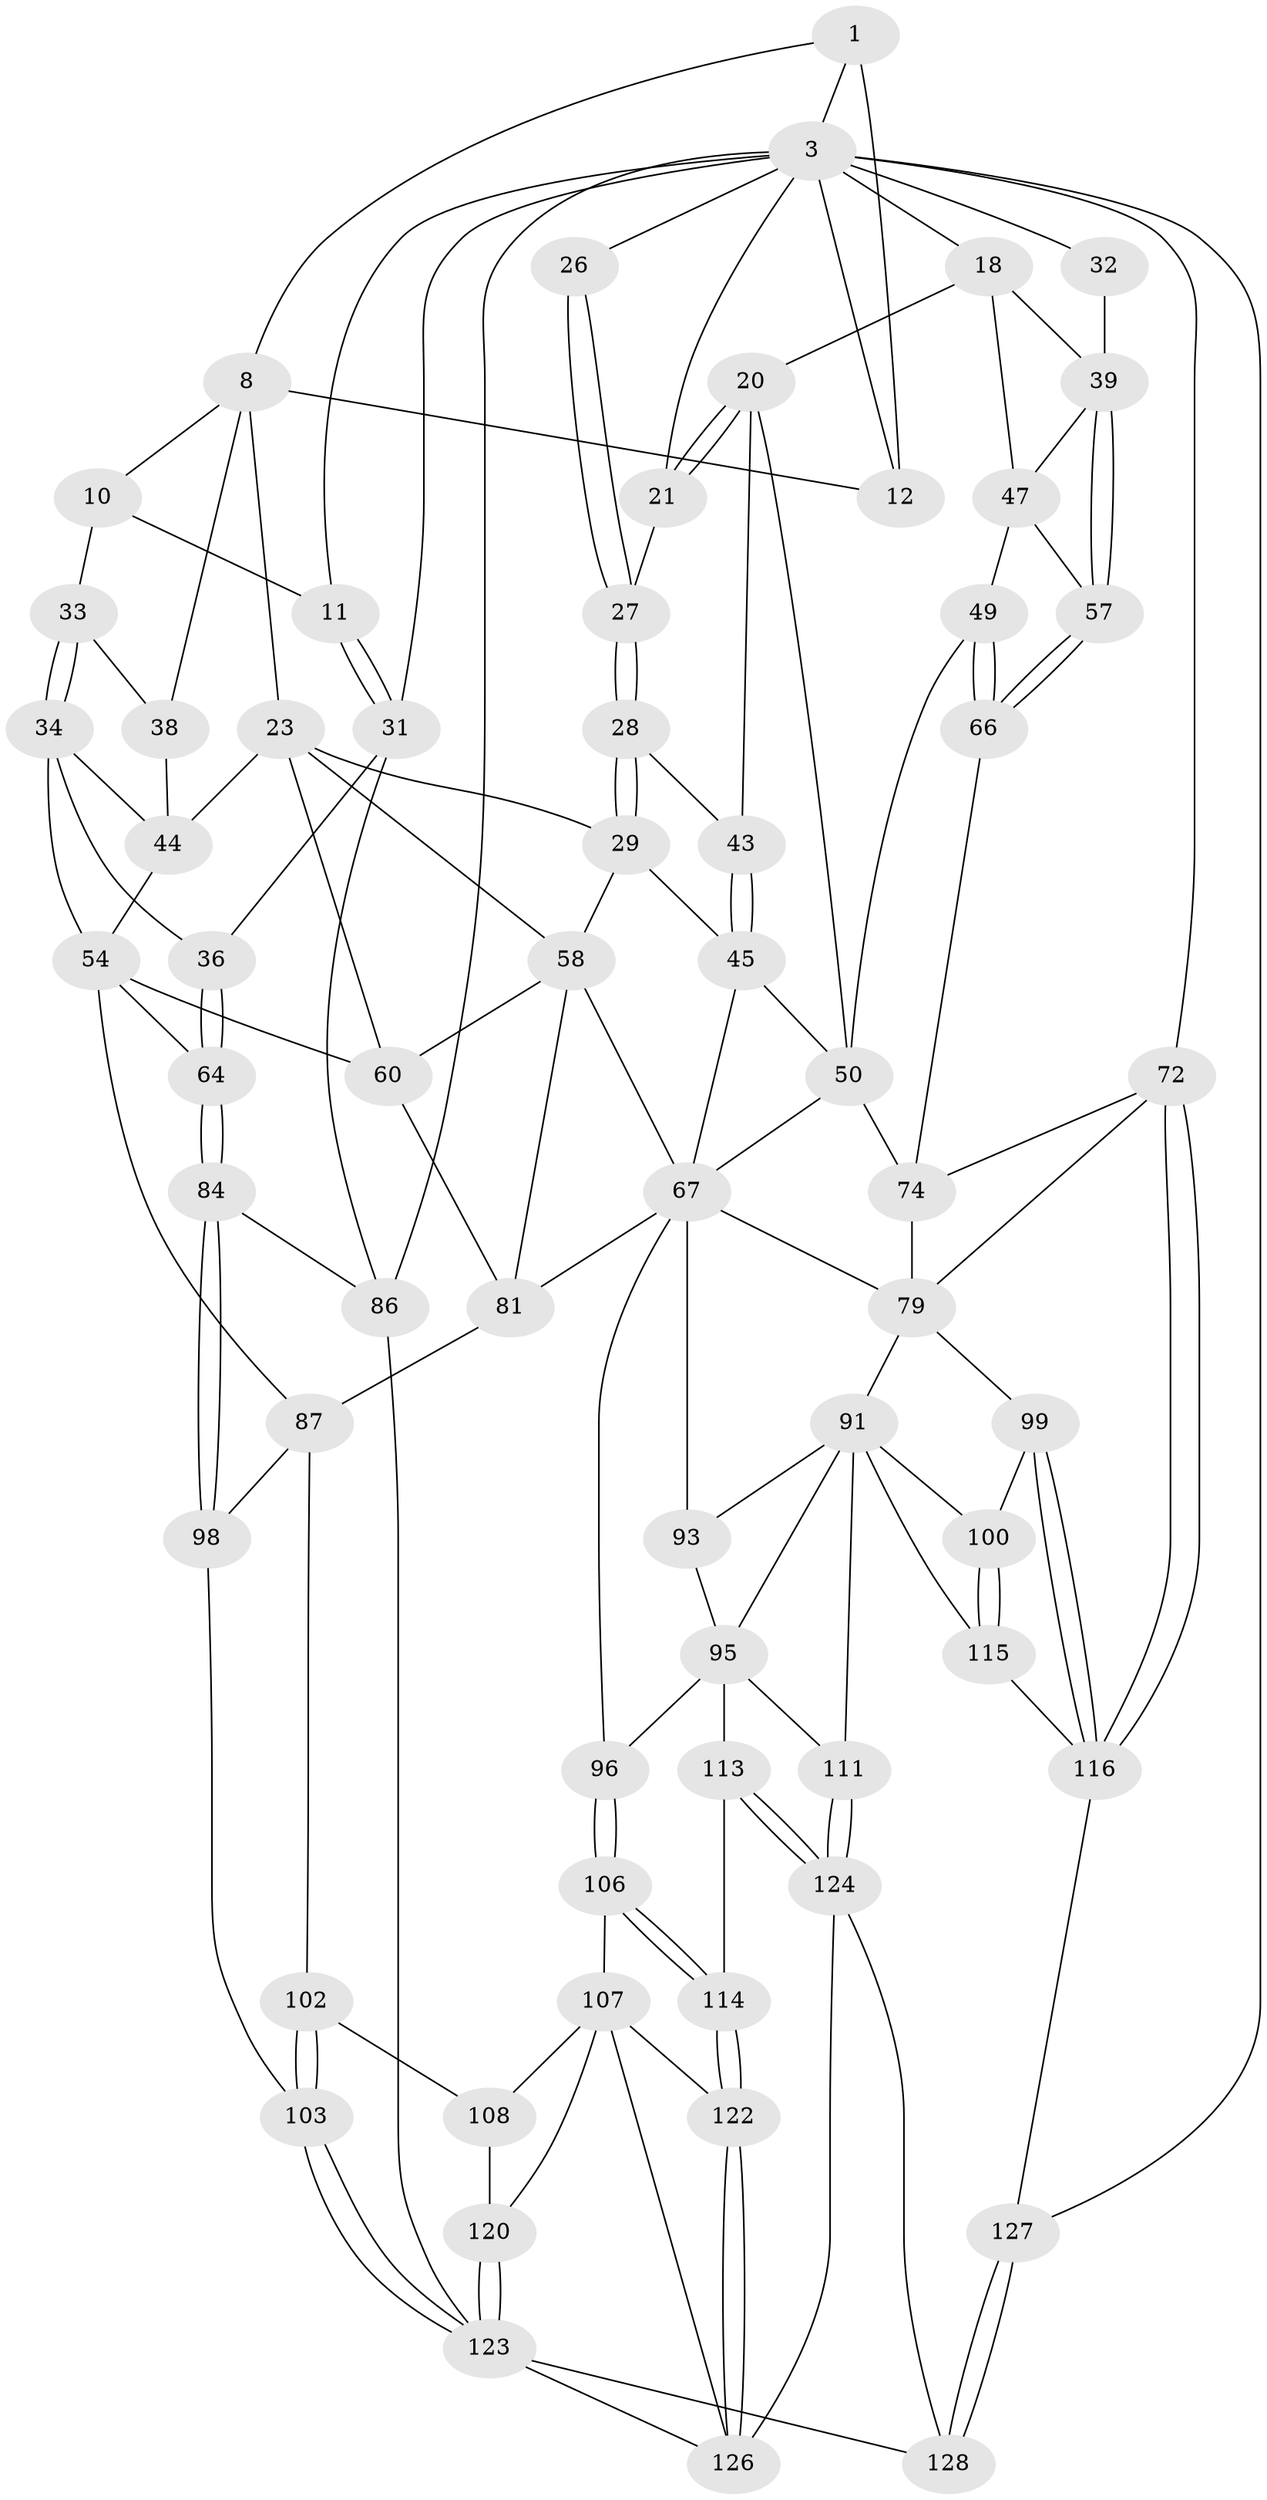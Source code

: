 // original degree distribution, {3: 0.015267175572519083, 4: 0.2366412213740458, 6: 0.21374045801526717, 5: 0.5343511450381679}
// Generated by graph-tools (version 1.1) at 2025/16/03/09/25 04:16:59]
// undirected, 65 vertices, 148 edges
graph export_dot {
graph [start="1"]
  node [color=gray90,style=filled];
  1 [pos="+0.38634642731157176+0",super="+2+7"];
  3 [pos="+0.7244295398721898+0",super="+4+15"];
  8 [pos="+0.38567125670266483+0",super="+14+9"];
  10 [pos="+0.1638608164152848+0.04039248289301062"];
  11 [pos="+0.159280913389983+0"];
  12 [pos="+0.5064199617079161+0.058712038612521285",super="+13"];
  18 [pos="+0.8875177799057301+0.13862989684159224",super="+19"];
  20 [pos="+0.7665091398936708+0.17571068773044238",super="+42"];
  21 [pos="+0.7421263072207797+0.1568158814273716"];
  23 [pos="+0.3426534605795235+0.20723249439811864",super="+24+30"];
  26 [pos="+0.5627176225271576+0.14113463767110085"];
  27 [pos="+0.5596099662410019+0.1580140767690116",super="+37"];
  28 [pos="+0.5131859938877865+0.22643613606900814",super="+41"];
  29 [pos="+0.46003177126655037+0.2766594268455789",super="+46"];
  31 [pos="+0+0.11138608431679493"];
  32 [pos="+1+0"];
  33 [pos="+0.08865122057547802+0.13137270131323364"];
  34 [pos="+0.013545187936087059+0.17910356772671884",super="+35"];
  36 [pos="+0+0.22417713487358706"];
  38 [pos="+0.18869473517948057+0.2281616043257875"];
  39 [pos="+1+0.10352915265978212",super="+40"];
  43 [pos="+0.6460527215319068+0.24305161737708517"];
  44 [pos="+0.15469457868829142+0.2615042964258673",super="+53"];
  45 [pos="+0.6385515332560019+0.3841916098937839",super="+56"];
  47 [pos="+0.8971974518093837+0.25598518846865687",super="+48"];
  49 [pos="+0.8697305819769916+0.3774942680342993"];
  50 [pos="+0.8544231940903656+0.3962004420658526",super="+51+77"];
  54 [pos="+0.11356339515149658+0.32365673385316257",super="+62"];
  57 [pos="+1+0.32101964384683734"];
  58 [pos="+0.3794664030641494+0.3585423209605231",super="+59+65"];
  60 [pos="+0.22921631414893423+0.4431593801832517",super="+61"];
  64 [pos="+0+0.4748001412219728"];
  66 [pos="+1+0.46110521537973526"];
  67 [pos="+0.668341550439503+0.43799944930719775",super="+76+68"];
  72 [pos="+1+1",super="+73"];
  74 [pos="+1+0.6389463080901987",super="+78+75"];
  79 [pos="+0.8622083426380545+0.6233901611105428",super="+80+97"];
  81 [pos="+0.3783852316071415+0.5791574781402572",super="+89+82"];
  84 [pos="+0+0.7800558051921258",super="+85"];
  86 [pos="+0+1"];
  87 [pos="+0.17165346396537107+0.6725719708464039",super="+88+90"];
  91 [pos="+0.7230513621179928+0.6996546537605662",super="+101+92"];
  93 [pos="+0.5945926892802754+0.602317929511271"];
  95 [pos="+0.5465956463481081+0.7554970724038409",super="+105"];
  96 [pos="+0.5037052979961079+0.7599923393335445"];
  98 [pos="+0.10669362880289328+0.7388084633254332",super="+104"];
  99 [pos="+0.869284693728262+0.8079151620914573"];
  100 [pos="+0.8682166793601818+0.8079622089526449"];
  102 [pos="+0.31702654331871155+0.8047835150373219"];
  103 [pos="+0.22107235919471527+0.9105057227950369"];
  106 [pos="+0.4876601468224203+0.816210183089283"];
  107 [pos="+0.4862332011460978+0.817509713067112",super="+118"];
  108 [pos="+0.46689530759745157+0.8189469777260026",super="+109+121"];
  111 [pos="+0.7185394603635299+0.8714017018742621"];
  113 [pos="+0.6061428238746605+0.8641194188588537"];
  114 [pos="+0.5790314297172238+0.8671420639365282"];
  115 [pos="+0.825174736185811+0.9492577637424839"];
  116 [pos="+0.9152865767697789+0.8585532685922822",super="+117"];
  120 [pos="+0.40157096825320304+0.9480791999812996"];
  122 [pos="+0.5487177788984974+0.9166835008086937"];
  123 [pos="+0.24184058438178713+0.9659649533842143",super="+130"];
  124 [pos="+0.6684461071073841+1",super="+125"];
  126 [pos="+0.5644945135238957+0.9670961785906949",super="+129"];
  127 [pos="+0.847521880952881+1"];
  128 [pos="+0.730498184803861+1"];
  1 -- 3;
  1 -- 12 [weight=2];
  1 -- 8;
  3 -- 32 [weight=2];
  3 -- 72;
  3 -- 11;
  3 -- 18;
  3 -- 86;
  3 -- 31;
  3 -- 127;
  3 -- 26 [weight=2];
  3 -- 12;
  3 -- 21;
  8 -- 23 [weight=2];
  8 -- 10;
  8 -- 38;
  8 -- 12;
  10 -- 11;
  10 -- 33;
  11 -- 31;
  11 -- 31;
  18 -- 39;
  18 -- 20;
  18 -- 47;
  20 -- 21;
  20 -- 21;
  20 -- 50;
  20 -- 43;
  21 -- 27;
  23 -- 60;
  23 -- 58;
  23 -- 29;
  23 -- 44;
  26 -- 27;
  26 -- 27;
  27 -- 28 [weight=2];
  27 -- 28;
  28 -- 29;
  28 -- 29;
  28 -- 43;
  29 -- 45;
  29 -- 58;
  31 -- 36;
  31 -- 86;
  32 -- 39;
  33 -- 34;
  33 -- 34;
  33 -- 38;
  34 -- 44;
  34 -- 36;
  34 -- 54;
  36 -- 64;
  36 -- 64;
  38 -- 44;
  39 -- 57;
  39 -- 57;
  39 -- 47;
  43 -- 45;
  43 -- 45;
  44 -- 54;
  45 -- 50;
  45 -- 67;
  47 -- 49;
  47 -- 57;
  49 -- 50;
  49 -- 66;
  49 -- 66;
  50 -- 67;
  50 -- 74 [weight=2];
  54 -- 64;
  54 -- 60;
  54 -- 87;
  57 -- 66;
  57 -- 66;
  58 -- 60;
  58 -- 81 [weight=2];
  58 -- 67;
  60 -- 81;
  64 -- 84;
  64 -- 84;
  66 -- 74;
  67 -- 79;
  67 -- 96;
  67 -- 93;
  67 -- 81;
  72 -- 116;
  72 -- 116;
  72 -- 74;
  72 -- 79;
  74 -- 79;
  79 -- 91;
  79 -- 99;
  81 -- 87 [weight=2];
  84 -- 98 [weight=2];
  84 -- 98;
  84 -- 86;
  86 -- 123;
  87 -- 98;
  87 -- 102;
  91 -- 115;
  91 -- 100;
  91 -- 111;
  91 -- 93;
  91 -- 95;
  93 -- 95;
  95 -- 96;
  95 -- 113;
  95 -- 111;
  96 -- 106;
  96 -- 106;
  98 -- 103;
  99 -- 100;
  99 -- 116;
  99 -- 116;
  100 -- 115;
  100 -- 115;
  102 -- 103;
  102 -- 103;
  102 -- 108;
  103 -- 123;
  103 -- 123;
  106 -- 107;
  106 -- 114;
  106 -- 114;
  107 -- 108;
  107 -- 120;
  107 -- 122;
  107 -- 126;
  108 -- 120;
  111 -- 124;
  111 -- 124;
  113 -- 114;
  113 -- 124;
  113 -- 124;
  114 -- 122;
  114 -- 122;
  115 -- 116;
  116 -- 127;
  120 -- 123;
  120 -- 123;
  122 -- 126;
  122 -- 126;
  123 -- 128;
  123 -- 126;
  124 -- 128;
  124 -- 126;
  127 -- 128;
  127 -- 128;
}
